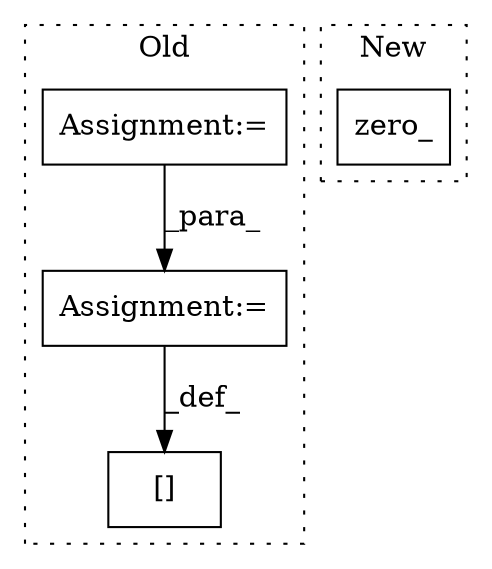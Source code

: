 digraph G {
subgraph cluster0 {
1 [label="[]" a="2" s="402,424" l="2,1" shape="box"];
3 [label="Assignment:=" a="7" s="425" l="1" shape="box"];
4 [label="Assignment:=" a="7" s="372" l="1" shape="box"];
label = "Old";
style="dotted";
}
subgraph cluster1 {
2 [label="zero_" a="32" s="326" l="7" shape="box"];
label = "New";
style="dotted";
}
3 -> 1 [label="_def_"];
4 -> 3 [label="_para_"];
}